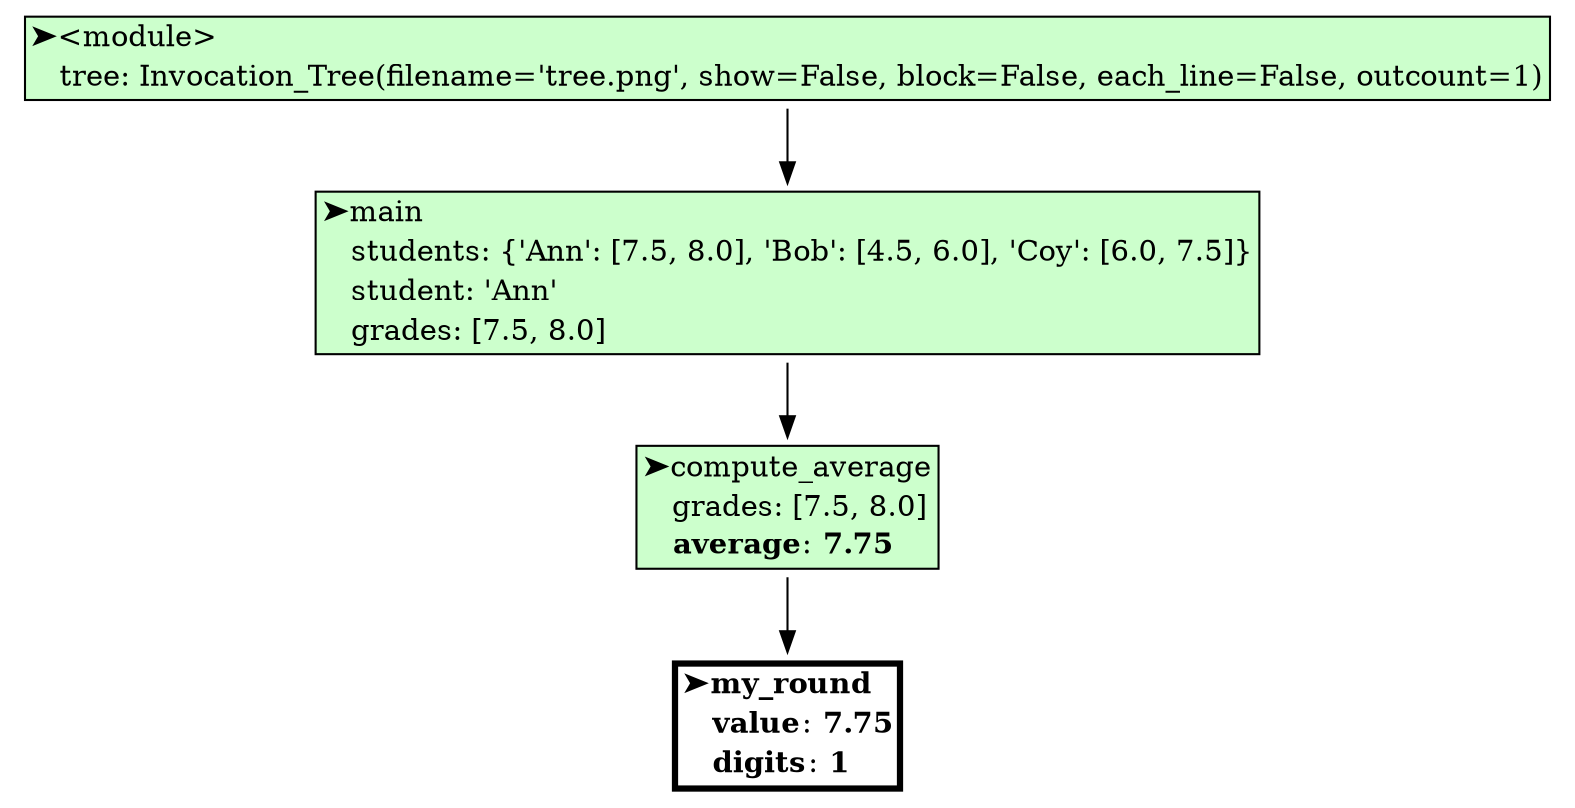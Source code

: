 digraph invocation_tree {
	node [shape=plaintext]
	0 [label=<
<TABLE BORDER="1" CELLBORDER="0" CELLSPACING="0" BGCOLOR="#ccffcc">
  <TR><TD ALIGN="left">➤&lt;module&gt;</TD></TR>
  <TR><TD ALIGN="left">   tree: Invocation_Tree(filename=&#x27;tree.png&#x27;, show=False, block=False, each_line=False, outcount=1)</TD></TR>
</TABLE>>]
	1 [label=<
<TABLE BORDER="1" CELLBORDER="0" CELLSPACING="0" BGCOLOR="#ccffcc">
  <TR><TD ALIGN="left">➤main</TD></TR>
  <TR><TD ALIGN="left">   students: {&#x27;Ann&#x27;: [7.5, 8.0], &#x27;Bob&#x27;: [4.5, 6.0], &#x27;Coy&#x27;: [6.0, 7.5]}</TD></TR>
  <TR><TD ALIGN="left">   student: &#x27;Ann&#x27;</TD></TR>
  <TR><TD ALIGN="left">   grades: [7.5, 8.0]</TD></TR>
</TABLE>>]
	2 [label=<
<TABLE BORDER="1" CELLBORDER="0" CELLSPACING="0" BGCOLOR="#ccffcc">
  <TR><TD ALIGN="left">➤compute_average</TD></TR>
  <TR><TD ALIGN="left">   grades: [7.5, 8.0]</TD></TR>
  <TR><TD ALIGN="left">   <B>average</B>: <B>7.75</B></TD></TR>
</TABLE>>]
	3 [label=<
<TABLE BORDER="3" CELLBORDER="0" CELLSPACING="0" BGCOLOR="#ffffff">
  <TR><TD ALIGN="left">➤<B>my_round</B></TD></TR>
  <TR><TD ALIGN="left">   <B>value</B>: <B>7.75</B></TD></TR>
  <TR><TD ALIGN="left">   <B>digits</B>: <B>1</B></TD></TR>
</TABLE>>]
	0 -> 1
	1 -> 2
	2 -> 3
}
